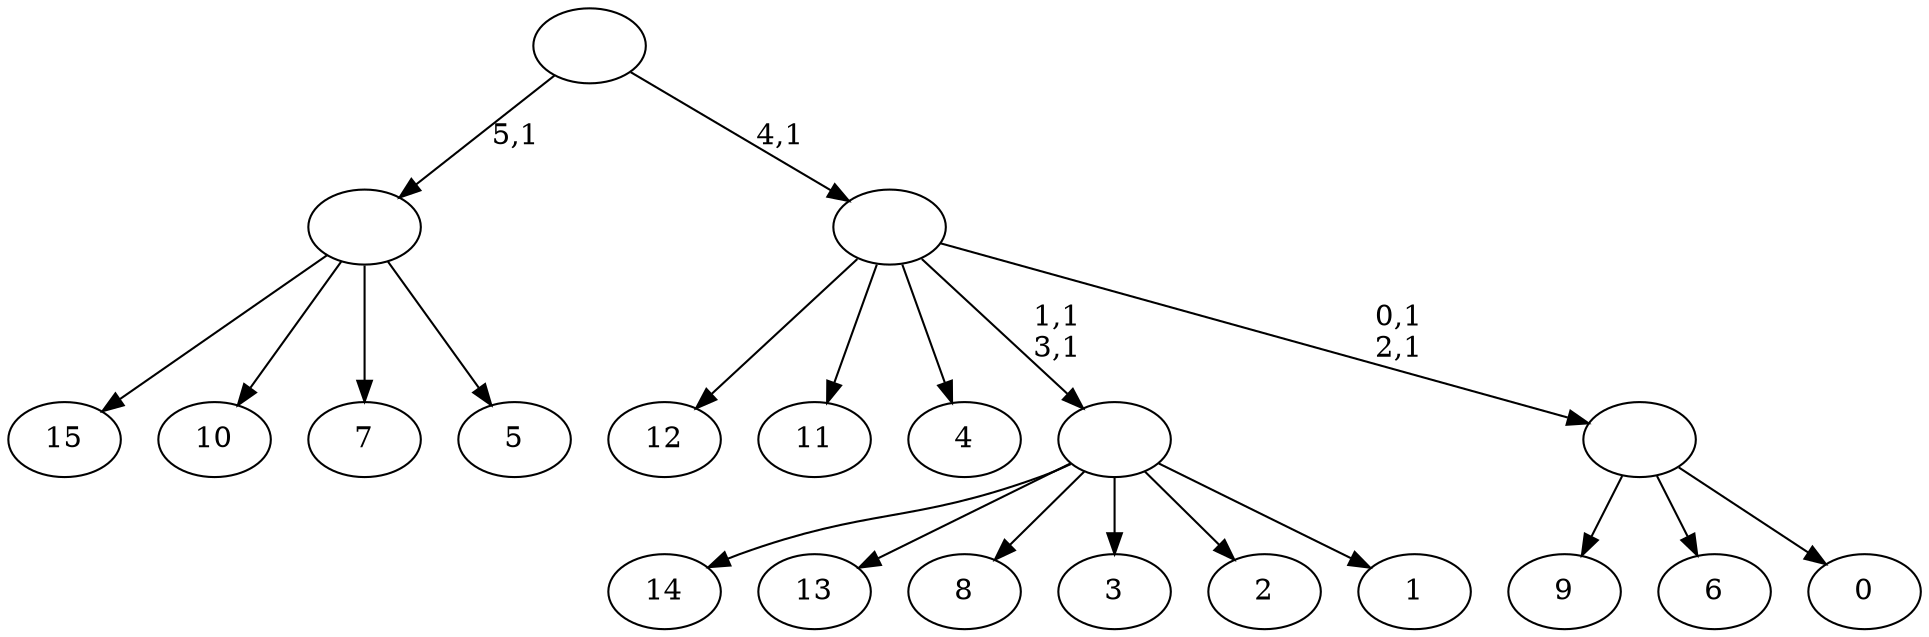 digraph T {
	22 [label="15"]
	21 [label="14"]
	20 [label="13"]
	19 [label="12"]
	18 [label="11"]
	17 [label="10"]
	16 [label="9"]
	15 [label="8"]
	14 [label="7"]
	13 [label="6"]
	12 [label="5"]
	11 [label=""]
	10 [label="4"]
	9 [label="3"]
	8 [label="2"]
	7 [label="1"]
	6 [label=""]
	4 [label="0"]
	3 [label=""]
	1 [label=""]
	0 [label=""]
	11 -> 22 [label=""]
	11 -> 17 [label=""]
	11 -> 14 [label=""]
	11 -> 12 [label=""]
	6 -> 21 [label=""]
	6 -> 20 [label=""]
	6 -> 15 [label=""]
	6 -> 9 [label=""]
	6 -> 8 [label=""]
	6 -> 7 [label=""]
	3 -> 16 [label=""]
	3 -> 13 [label=""]
	3 -> 4 [label=""]
	1 -> 3 [label="0,1\n2,1"]
	1 -> 6 [label="1,1\n3,1"]
	1 -> 19 [label=""]
	1 -> 18 [label=""]
	1 -> 10 [label=""]
	0 -> 11 [label="5,1"]
	0 -> 1 [label="4,1"]
}
